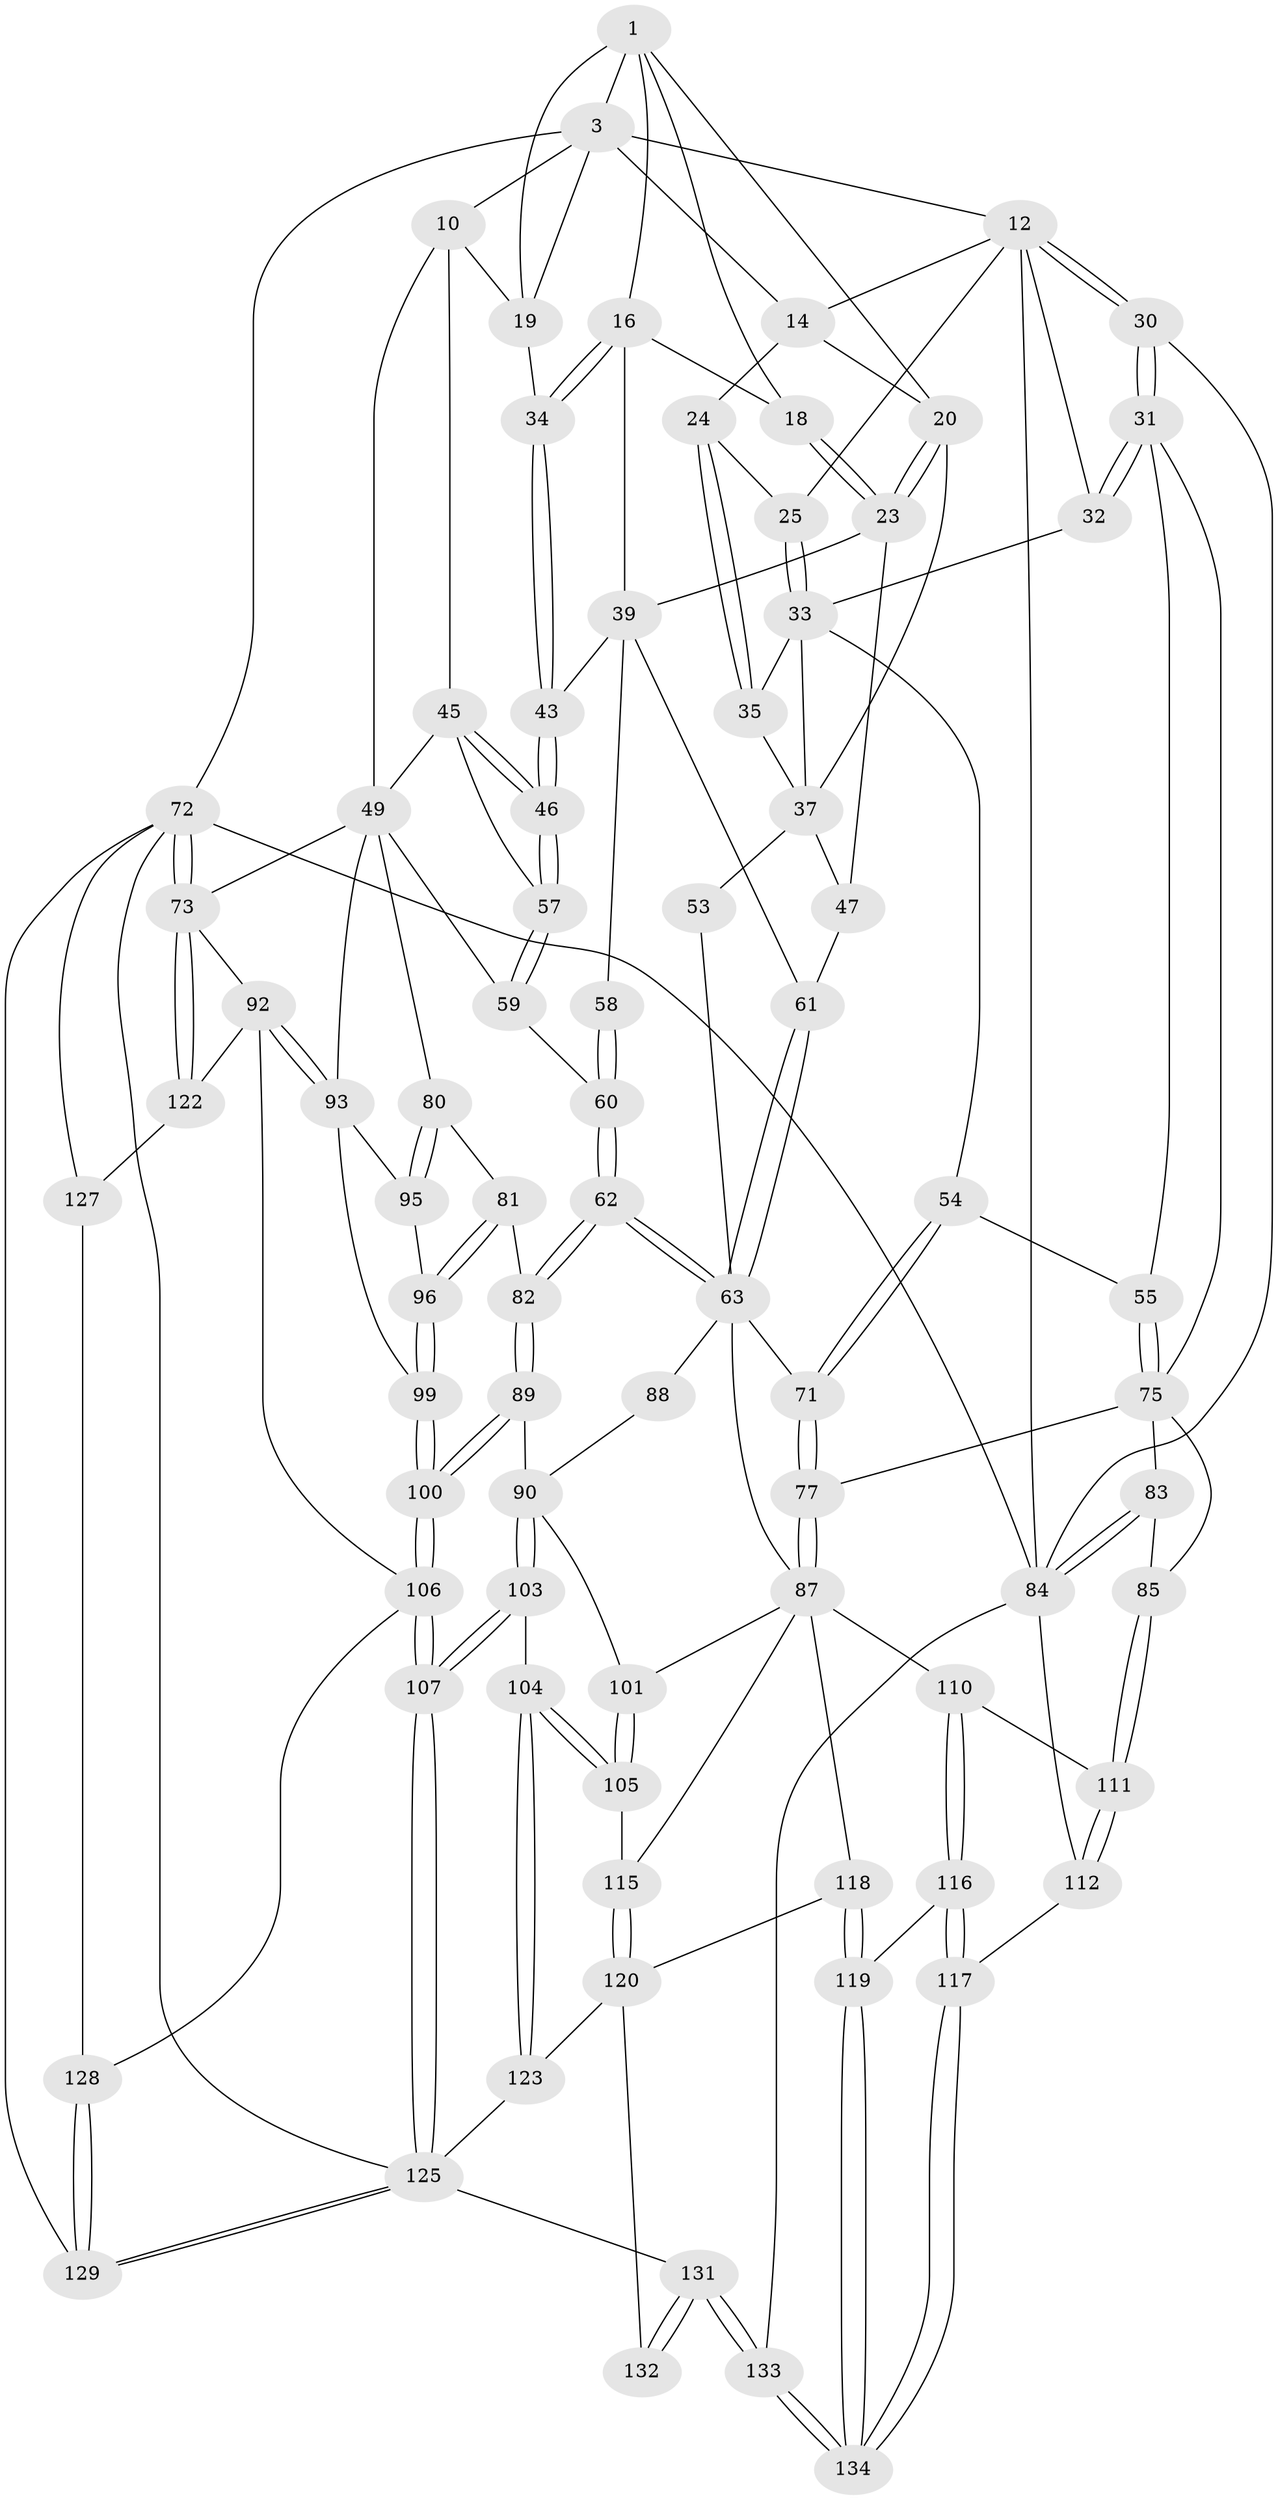 // original degree distribution, {3: 0.014705882352941176, 5: 0.5441176470588235, 4: 0.22794117647058823, 6: 0.21323529411764705}
// Generated by graph-tools (version 1.1) at 2025/21/03/04/25 18:21:41]
// undirected, 81 vertices, 196 edges
graph export_dot {
graph [start="1"]
  node [color=gray90,style=filled];
  1 [pos="+0.6324285351997146+0",super="+6+2"];
  3 [pos="+0.748104822812048+0.025073572640833167",super="+11+4"];
  10 [pos="+1+0",super="+27"];
  12 [pos="+0+0",super="+13"];
  14 [pos="+0.24980501526940624+0",super="+22"];
  16 [pos="+0.7166928489908898+0.14361486825033437",super="+17"];
  18 [pos="+0.6376351173358231+0.16161956997731364"];
  19 [pos="+0.7623107914844917+0.1099175260634451",super="+29"];
  20 [pos="+0.5226083115333943+0.16550384233004725",super="+21"];
  23 [pos="+0.5408445282058457+0.177198841610598",super="+42"];
  24 [pos="+0.2780014903848133+0.12753925985241027"];
  25 [pos="+0.2073762327798502+0.17793029675786406"];
  30 [pos="+0+0.1666777890073809",super="+70"];
  31 [pos="+0.032360324475681136+0.27111650753599403",super="+56"];
  32 [pos="+0.09716280866187424+0.24868162636044056"];
  33 [pos="+0.17675716774662192+0.24715513286889418",super="+36"];
  34 [pos="+0.7866353264804361+0.21762724652639798"];
  35 [pos="+0.30009867997851203+0.23047090856438696"];
  37 [pos="+0.4056315496097585+0.24230869592541154",super="+48+38"];
  39 [pos="+0.6711600650710984+0.25241976866939997",super="+44+40"];
  43 [pos="+0.7808469362815132+0.29493074204915254"];
  45 [pos="+0.883849755857823+0.24829263072209903",super="+50"];
  46 [pos="+0.8316287177224119+0.3192086082764047"];
  47 [pos="+0.4622865763709872+0.32773401476553116"];
  49 [pos="+1+0.2972673686375177",super="+67"];
  53 [pos="+0.4097337765118508+0.38520512373723376"];
  54 [pos="+0.24907260151334124+0.4044652607104182"];
  55 [pos="+0.23549574300951168+0.41215250878864823"];
  57 [pos="+0.8534122356699402+0.3449717800356063"];
  58 [pos="+0.7132081291193275+0.3705371126724749"];
  59 [pos="+0.8591625770314616+0.437591217143123"];
  60 [pos="+0.7136403611918511+0.3786396978318259"];
  61 [pos="+0.5774431167213315+0.340006195194729"];
  62 [pos="+0.6674169938181768+0.5007462442360466"];
  63 [pos="+0.5727197935887793+0.46826700481308237",super="+64"];
  71 [pos="+0.3594313072677605+0.534014875380867"];
  72 [pos="+1+1",super="+135"];
  73 [pos="+1+1",super="+74"];
  75 [pos="+0.2020683747099421+0.47634189589739956",super="+78+76"];
  77 [pos="+0.32795581203525337+0.6182988385331717"];
  80 [pos="+0.848528208626185+0.5300532568940395"];
  81 [pos="+0.8341172931180166+0.5355183364292001"];
  82 [pos="+0.7085421272476131+0.553176413368142"];
  83 [pos="+0.05052870738086233+0.6246813539782639"];
  84 [pos="+0+0.6435692101948659",super="+97"];
  85 [pos="+0.09503088057405477+0.6400088366307268"];
  87 [pos="+0.33908640555021147+0.6543723162525807",super="+102"];
  88 [pos="+0.5145546997639315+0.6291737945496184"];
  89 [pos="+0.6907770349038113+0.6025462925498686"];
  90 [pos="+0.5650670330286298+0.6533654604691803",super="+91"];
  92 [pos="+0.9312910428597114+0.7541060388679507",super="+113"];
  93 [pos="+0.9128623380897516+0.7331053642249417",super="+94"];
  95 [pos="+0.8659317175355806+0.6902052618755242"];
  96 [pos="+0.8223429091316162+0.669974044966904"];
  99 [pos="+0.7759324958454181+0.7135886118247471"];
  100 [pos="+0.7249862319543879+0.7338522559490575"];
  101 [pos="+0.48802145754757703+0.7440344128102598"];
  103 [pos="+0.6235333518518406+0.8208319265144821"];
  104 [pos="+0.5646134937528634+0.8374262814828336"];
  105 [pos="+0.5006150560926639+0.8162698904967449"];
  106 [pos="+0.7075091653674879+0.8200563141278344",super="+114"];
  107 [pos="+0.6925866414211856+0.826315937624399"];
  110 [pos="+0.23332542753760033+0.7293296688425069"];
  111 [pos="+0.09536083307452788+0.6404904369464819"];
  112 [pos="+0.07252883891254377+0.885415589894281"];
  115 [pos="+0.4579563431284111+0.8312172864098671"];
  116 [pos="+0.13972672351452908+0.8550216150022708"];
  117 [pos="+0.08148919557003112+0.8840006970400488"];
  118 [pos="+0.3181818890758802+0.8855216116020508"];
  119 [pos="+0.3035317282497263+0.8984665945970557"];
  120 [pos="+0.4010446936847465+0.8903077729172981",super="+121+124"];
  122 [pos="+0.9169180621878465+0.9269901734441974"];
  123 [pos="+0.5512011612087572+0.902078644705954"];
  125 [pos="+0.6738101763226041+0.935115582780979",super="+126"];
  127 [pos="+0.8047840789741427+0.9630755102411891"];
  128 [pos="+0.7916298641649836+0.945579336948648"];
  129 [pos="+0.681663353744242+1"];
  131 [pos="+0.4683436493963494+1"];
  132 [pos="+0.44673120881363565+1"];
  133 [pos="+0.2927362659160938+1"];
  134 [pos="+0.26610115338773116+1"];
  1 -- 18;
  1 -- 20;
  1 -- 16;
  1 -- 19;
  1 -- 3 [weight=2];
  3 -- 19;
  3 -- 10 [weight=2];
  3 -- 72;
  3 -- 12;
  3 -- 14;
  10 -- 49;
  10 -- 45;
  10 -- 19;
  12 -- 30;
  12 -- 30;
  12 -- 32;
  12 -- 25;
  12 -- 14;
  12 -- 84;
  14 -- 24;
  14 -- 20;
  16 -- 34;
  16 -- 34;
  16 -- 18;
  16 -- 39;
  18 -- 23;
  18 -- 23;
  19 -- 34;
  20 -- 23;
  20 -- 23;
  20 -- 37;
  23 -- 47;
  23 -- 39;
  24 -- 25;
  24 -- 35;
  24 -- 35;
  25 -- 33;
  25 -- 33;
  30 -- 31 [weight=2];
  30 -- 31;
  30 -- 84;
  31 -- 32;
  31 -- 32;
  31 -- 75;
  31 -- 55;
  32 -- 33;
  33 -- 35;
  33 -- 37;
  33 -- 54;
  34 -- 43;
  34 -- 43;
  35 -- 37;
  37 -- 53 [weight=2];
  37 -- 47;
  39 -- 58 [weight=2];
  39 -- 43;
  39 -- 61;
  43 -- 46;
  43 -- 46;
  45 -- 46;
  45 -- 46;
  45 -- 49;
  45 -- 57;
  46 -- 57;
  46 -- 57;
  47 -- 61;
  49 -- 80;
  49 -- 73;
  49 -- 59;
  49 -- 93;
  53 -- 63;
  54 -- 55;
  54 -- 71;
  54 -- 71;
  55 -- 75;
  55 -- 75;
  57 -- 59;
  57 -- 59;
  58 -- 60;
  58 -- 60;
  59 -- 60;
  60 -- 62;
  60 -- 62;
  61 -- 63;
  61 -- 63;
  62 -- 63;
  62 -- 63;
  62 -- 82;
  62 -- 82;
  63 -- 71;
  63 -- 87;
  63 -- 88 [weight=2];
  71 -- 77;
  71 -- 77;
  72 -- 73;
  72 -- 73;
  72 -- 84;
  72 -- 129;
  72 -- 125;
  72 -- 127;
  73 -- 122;
  73 -- 122;
  73 -- 92;
  75 -- 85;
  75 -- 77;
  75 -- 83;
  77 -- 87;
  77 -- 87;
  80 -- 81;
  80 -- 95;
  80 -- 95;
  81 -- 82;
  81 -- 96;
  81 -- 96;
  82 -- 89;
  82 -- 89;
  83 -- 84;
  83 -- 84;
  83 -- 85;
  84 -- 112;
  84 -- 133;
  85 -- 111;
  85 -- 111;
  87 -- 115;
  87 -- 101;
  87 -- 118;
  87 -- 110;
  88 -- 90;
  89 -- 90;
  89 -- 100;
  89 -- 100;
  90 -- 103;
  90 -- 103;
  90 -- 101;
  92 -- 93;
  92 -- 93;
  92 -- 106;
  92 -- 122;
  93 -- 99;
  93 -- 95;
  95 -- 96;
  96 -- 99;
  96 -- 99;
  99 -- 100;
  99 -- 100;
  100 -- 106;
  100 -- 106;
  101 -- 105;
  101 -- 105;
  103 -- 104;
  103 -- 107;
  103 -- 107;
  104 -- 105;
  104 -- 105;
  104 -- 123;
  104 -- 123;
  105 -- 115;
  106 -- 107;
  106 -- 107;
  106 -- 128;
  107 -- 125;
  107 -- 125;
  110 -- 111;
  110 -- 116;
  110 -- 116;
  111 -- 112;
  111 -- 112;
  112 -- 117;
  115 -- 120;
  115 -- 120;
  116 -- 117;
  116 -- 117;
  116 -- 119;
  117 -- 134;
  117 -- 134;
  118 -- 119;
  118 -- 119;
  118 -- 120;
  119 -- 134;
  119 -- 134;
  120 -- 132 [weight=2];
  120 -- 123;
  122 -- 127;
  123 -- 125;
  125 -- 129;
  125 -- 129;
  125 -- 131;
  127 -- 128;
  128 -- 129;
  128 -- 129;
  131 -- 132;
  131 -- 132;
  131 -- 133;
  131 -- 133;
  133 -- 134;
  133 -- 134;
}
